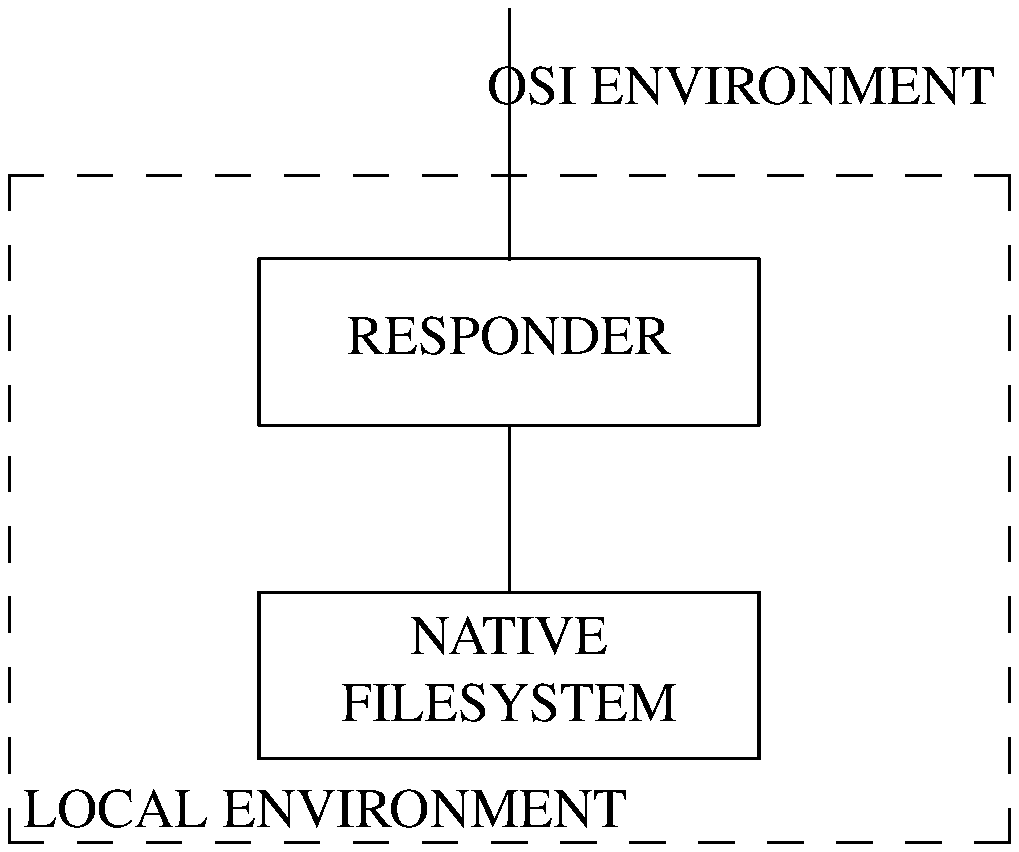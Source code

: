 .PS 5.0i
.ps 20
boxht	= boxht/2
lineht	= lineht/2
## figure 1
## RELATIONSHIP OF THE VIRTUAL FILESTORE AND REALSTORE
B1:	box "RESPONDER"
B2:	box "NATIVE" "" "FILESYSTEM" with .n at (B1.s.x, B1.s.y-lineht)
	line from B1.s to B2.n
	line up from B1.n to (B1.n.x, B1.n.y+ 3*lineht/2)
B3:	box dashed width 2*boxwid height 3*boxht+lineht \
		with .n at (B1.n.x, B1.n.y+lineht/2)
	move to (B3.ne.x, B3.ne.y+lineht/2); "OSI ENVIRONMENT\ " rjust
	move to (B3.sw.x, B3.sw.y+lineht/6); "\ LOCAL ENVIRONMENT" ljust
##
.PE
